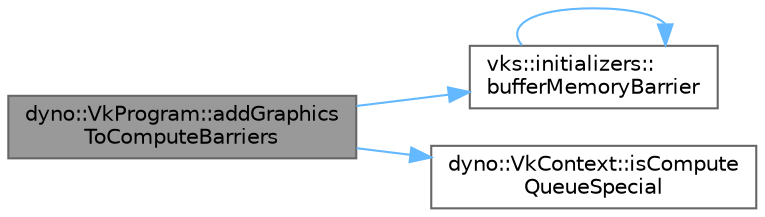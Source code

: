 digraph "dyno::VkProgram::addGraphicsToComputeBarriers"
{
 // LATEX_PDF_SIZE
  bgcolor="transparent";
  edge [fontname=Helvetica,fontsize=10,labelfontname=Helvetica,labelfontsize=10];
  node [fontname=Helvetica,fontsize=10,shape=box,height=0.2,width=0.4];
  rankdir="LR";
  Node1 [id="Node000001",label="dyno::VkProgram::addGraphics\lToComputeBarriers",height=0.2,width=0.4,color="gray40", fillcolor="grey60", style="filled", fontcolor="black",tooltip=" "];
  Node1 -> Node2 [id="edge1_Node000001_Node000002",color="steelblue1",style="solid",tooltip=" "];
  Node2 [id="Node000002",label="vks::initializers::\lbufferMemoryBarrier",height=0.2,width=0.4,color="grey40", fillcolor="white", style="filled",URL="$namespacevks_1_1initializers.html#ad63fa7d4dd0db58c4a398079c34c19d8",tooltip="Initialize a buffer memory barrier with no image transfer ownership."];
  Node2 -> Node2 [id="edge2_Node000002_Node000002",color="steelblue1",style="solid",tooltip=" "];
  Node1 -> Node3 [id="edge3_Node000001_Node000003",color="steelblue1",style="solid",tooltip=" "];
  Node3 [id="Node000003",label="dyno::VkContext::isCompute\lQueueSpecial",height=0.2,width=0.4,color="grey40", fillcolor="white", style="filled",URL="$classdyno_1_1_vk_context.html#ab490481620be6c76dd98b08cea35b6d4",tooltip=" "];
}
